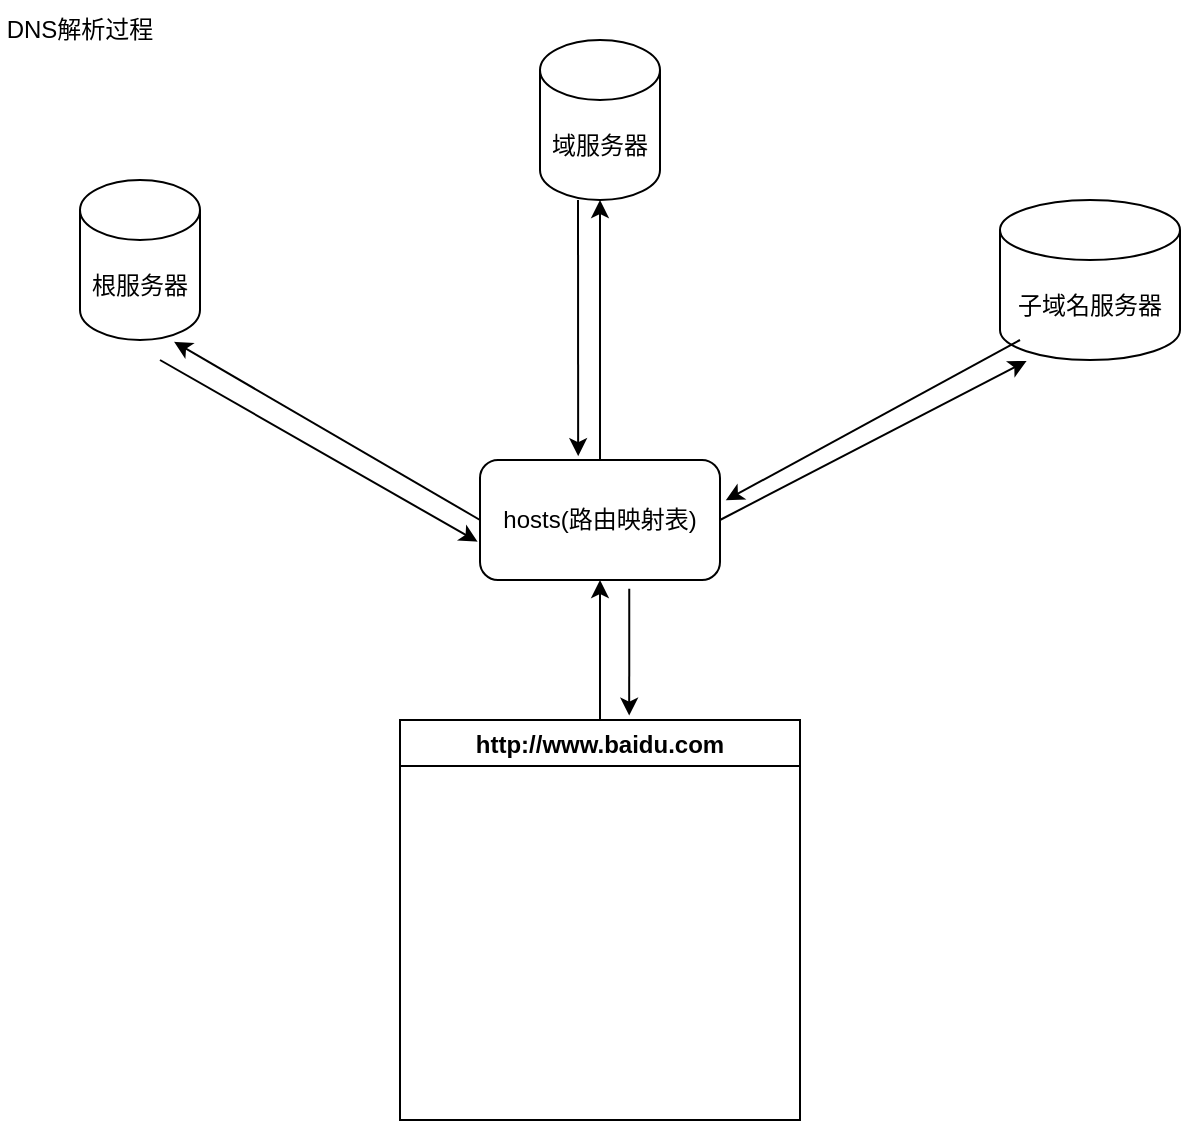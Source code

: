 <mxfile version="20.0.2" type="github">
  <diagram id="Q80-rdAngGwsNh93Q160" name="Page-1">
    <mxGraphModel dx="815" dy="505" grid="1" gridSize="10" guides="1" tooltips="1" connect="1" arrows="1" fold="1" page="1" pageScale="1" pageWidth="827" pageHeight="1169" math="0" shadow="0">
      <root>
        <mxCell id="0" />
        <mxCell id="1" parent="0" />
        <mxCell id="xRG0a7IWp6r8zbYgrIAW-2" value="http://www.baidu.com" style="swimlane;" vertex="1" parent="1">
          <mxGeometry x="300" y="400" width="200" height="200" as="geometry" />
        </mxCell>
        <mxCell id="xRG0a7IWp6r8zbYgrIAW-3" value="hosts(路由映射表)" style="rounded=1;whiteSpace=wrap;html=1;" vertex="1" parent="1">
          <mxGeometry x="340" y="270" width="120" height="60" as="geometry" />
        </mxCell>
        <mxCell id="xRG0a7IWp6r8zbYgrIAW-4" value="" style="endArrow=classic;html=1;rounded=0;entryX=0.5;entryY=1;entryDx=0;entryDy=0;" edge="1" parent="1" target="xRG0a7IWp6r8zbYgrIAW-3">
          <mxGeometry width="50" height="50" relative="1" as="geometry">
            <mxPoint x="400" y="400" as="sourcePoint" />
            <mxPoint x="450" y="350" as="targetPoint" />
          </mxGeometry>
        </mxCell>
        <mxCell id="xRG0a7IWp6r8zbYgrIAW-6" value="根服务器" style="shape=cylinder3;whiteSpace=wrap;html=1;boundedLbl=1;backgroundOutline=1;size=15;" vertex="1" parent="1">
          <mxGeometry x="140" y="130" width="60" height="80" as="geometry" />
        </mxCell>
        <mxCell id="xRG0a7IWp6r8zbYgrIAW-7" value="" style="endArrow=classic;html=1;rounded=0;entryX=0.784;entryY=1.011;entryDx=0;entryDy=0;entryPerimeter=0;" edge="1" parent="1" target="xRG0a7IWp6r8zbYgrIAW-6">
          <mxGeometry width="50" height="50" relative="1" as="geometry">
            <mxPoint x="340" y="300" as="sourcePoint" />
            <mxPoint x="390" y="250" as="targetPoint" />
          </mxGeometry>
        </mxCell>
        <mxCell id="xRG0a7IWp6r8zbYgrIAW-8" value="域服务器" style="shape=cylinder3;whiteSpace=wrap;html=1;boundedLbl=1;backgroundOutline=1;size=15;" vertex="1" parent="1">
          <mxGeometry x="370" y="60" width="60" height="80" as="geometry" />
        </mxCell>
        <mxCell id="xRG0a7IWp6r8zbYgrIAW-9" value="" style="endArrow=classic;html=1;rounded=0;entryX=0.5;entryY=1;entryDx=0;entryDy=0;entryPerimeter=0;" edge="1" parent="1" target="xRG0a7IWp6r8zbYgrIAW-8">
          <mxGeometry width="50" height="50" relative="1" as="geometry">
            <mxPoint x="400" y="270" as="sourcePoint" />
            <mxPoint x="450" y="220" as="targetPoint" />
          </mxGeometry>
        </mxCell>
        <mxCell id="xRG0a7IWp6r8zbYgrIAW-10" value="子域名服务器" style="shape=cylinder3;whiteSpace=wrap;html=1;boundedLbl=1;backgroundOutline=1;size=15;" vertex="1" parent="1">
          <mxGeometry x="600" y="140" width="90" height="80" as="geometry" />
        </mxCell>
        <mxCell id="xRG0a7IWp6r8zbYgrIAW-11" value="" style="endArrow=classic;html=1;rounded=0;entryX=0.148;entryY=1.006;entryDx=0;entryDy=0;entryPerimeter=0;" edge="1" parent="1" target="xRG0a7IWp6r8zbYgrIAW-10">
          <mxGeometry width="50" height="50" relative="1" as="geometry">
            <mxPoint x="460" y="300" as="sourcePoint" />
            <mxPoint x="510" y="250" as="targetPoint" />
          </mxGeometry>
        </mxCell>
        <mxCell id="xRG0a7IWp6r8zbYgrIAW-12" value="" style="endArrow=classic;html=1;rounded=0;entryX=0.573;entryY=-0.011;entryDx=0;entryDy=0;entryPerimeter=0;exitX=0.622;exitY=1.072;exitDx=0;exitDy=0;exitPerimeter=0;" edge="1" parent="1" source="xRG0a7IWp6r8zbYgrIAW-3" target="xRG0a7IWp6r8zbYgrIAW-2">
          <mxGeometry width="50" height="50" relative="1" as="geometry">
            <mxPoint x="415" y="340" as="sourcePoint" />
            <mxPoint x="464" y="280" as="targetPoint" />
          </mxGeometry>
        </mxCell>
        <mxCell id="xRG0a7IWp6r8zbYgrIAW-13" value="DNS解析过程" style="text;html=1;strokeColor=none;fillColor=none;align=center;verticalAlign=middle;whiteSpace=wrap;rounded=0;" vertex="1" parent="1">
          <mxGeometry x="100" y="40" width="80" height="30" as="geometry" />
        </mxCell>
        <mxCell id="xRG0a7IWp6r8zbYgrIAW-14" value="" style="endArrow=classic;html=1;rounded=0;entryX=-0.01;entryY=0.681;entryDx=0;entryDy=0;entryPerimeter=0;" edge="1" parent="1" target="xRG0a7IWp6r8zbYgrIAW-3">
          <mxGeometry width="50" height="50" relative="1" as="geometry">
            <mxPoint x="180" y="220" as="sourcePoint" />
            <mxPoint x="230" y="170" as="targetPoint" />
          </mxGeometry>
        </mxCell>
        <mxCell id="xRG0a7IWp6r8zbYgrIAW-15" value="" style="endArrow=classic;html=1;rounded=0;entryX=0.409;entryY=-0.032;entryDx=0;entryDy=0;entryPerimeter=0;" edge="1" parent="1" target="xRG0a7IWp6r8zbYgrIAW-3">
          <mxGeometry width="50" height="50" relative="1" as="geometry">
            <mxPoint x="389" y="140" as="sourcePoint" />
            <mxPoint x="439" y="90" as="targetPoint" />
          </mxGeometry>
        </mxCell>
        <mxCell id="xRG0a7IWp6r8zbYgrIAW-16" value="" style="endArrow=classic;html=1;rounded=0;entryX=1.024;entryY=0.336;entryDx=0;entryDy=0;entryPerimeter=0;" edge="1" parent="1" target="xRG0a7IWp6r8zbYgrIAW-3">
          <mxGeometry width="50" height="50" relative="1" as="geometry">
            <mxPoint x="610" y="210" as="sourcePoint" />
            <mxPoint x="660" y="160" as="targetPoint" />
          </mxGeometry>
        </mxCell>
      </root>
    </mxGraphModel>
  </diagram>
</mxfile>
